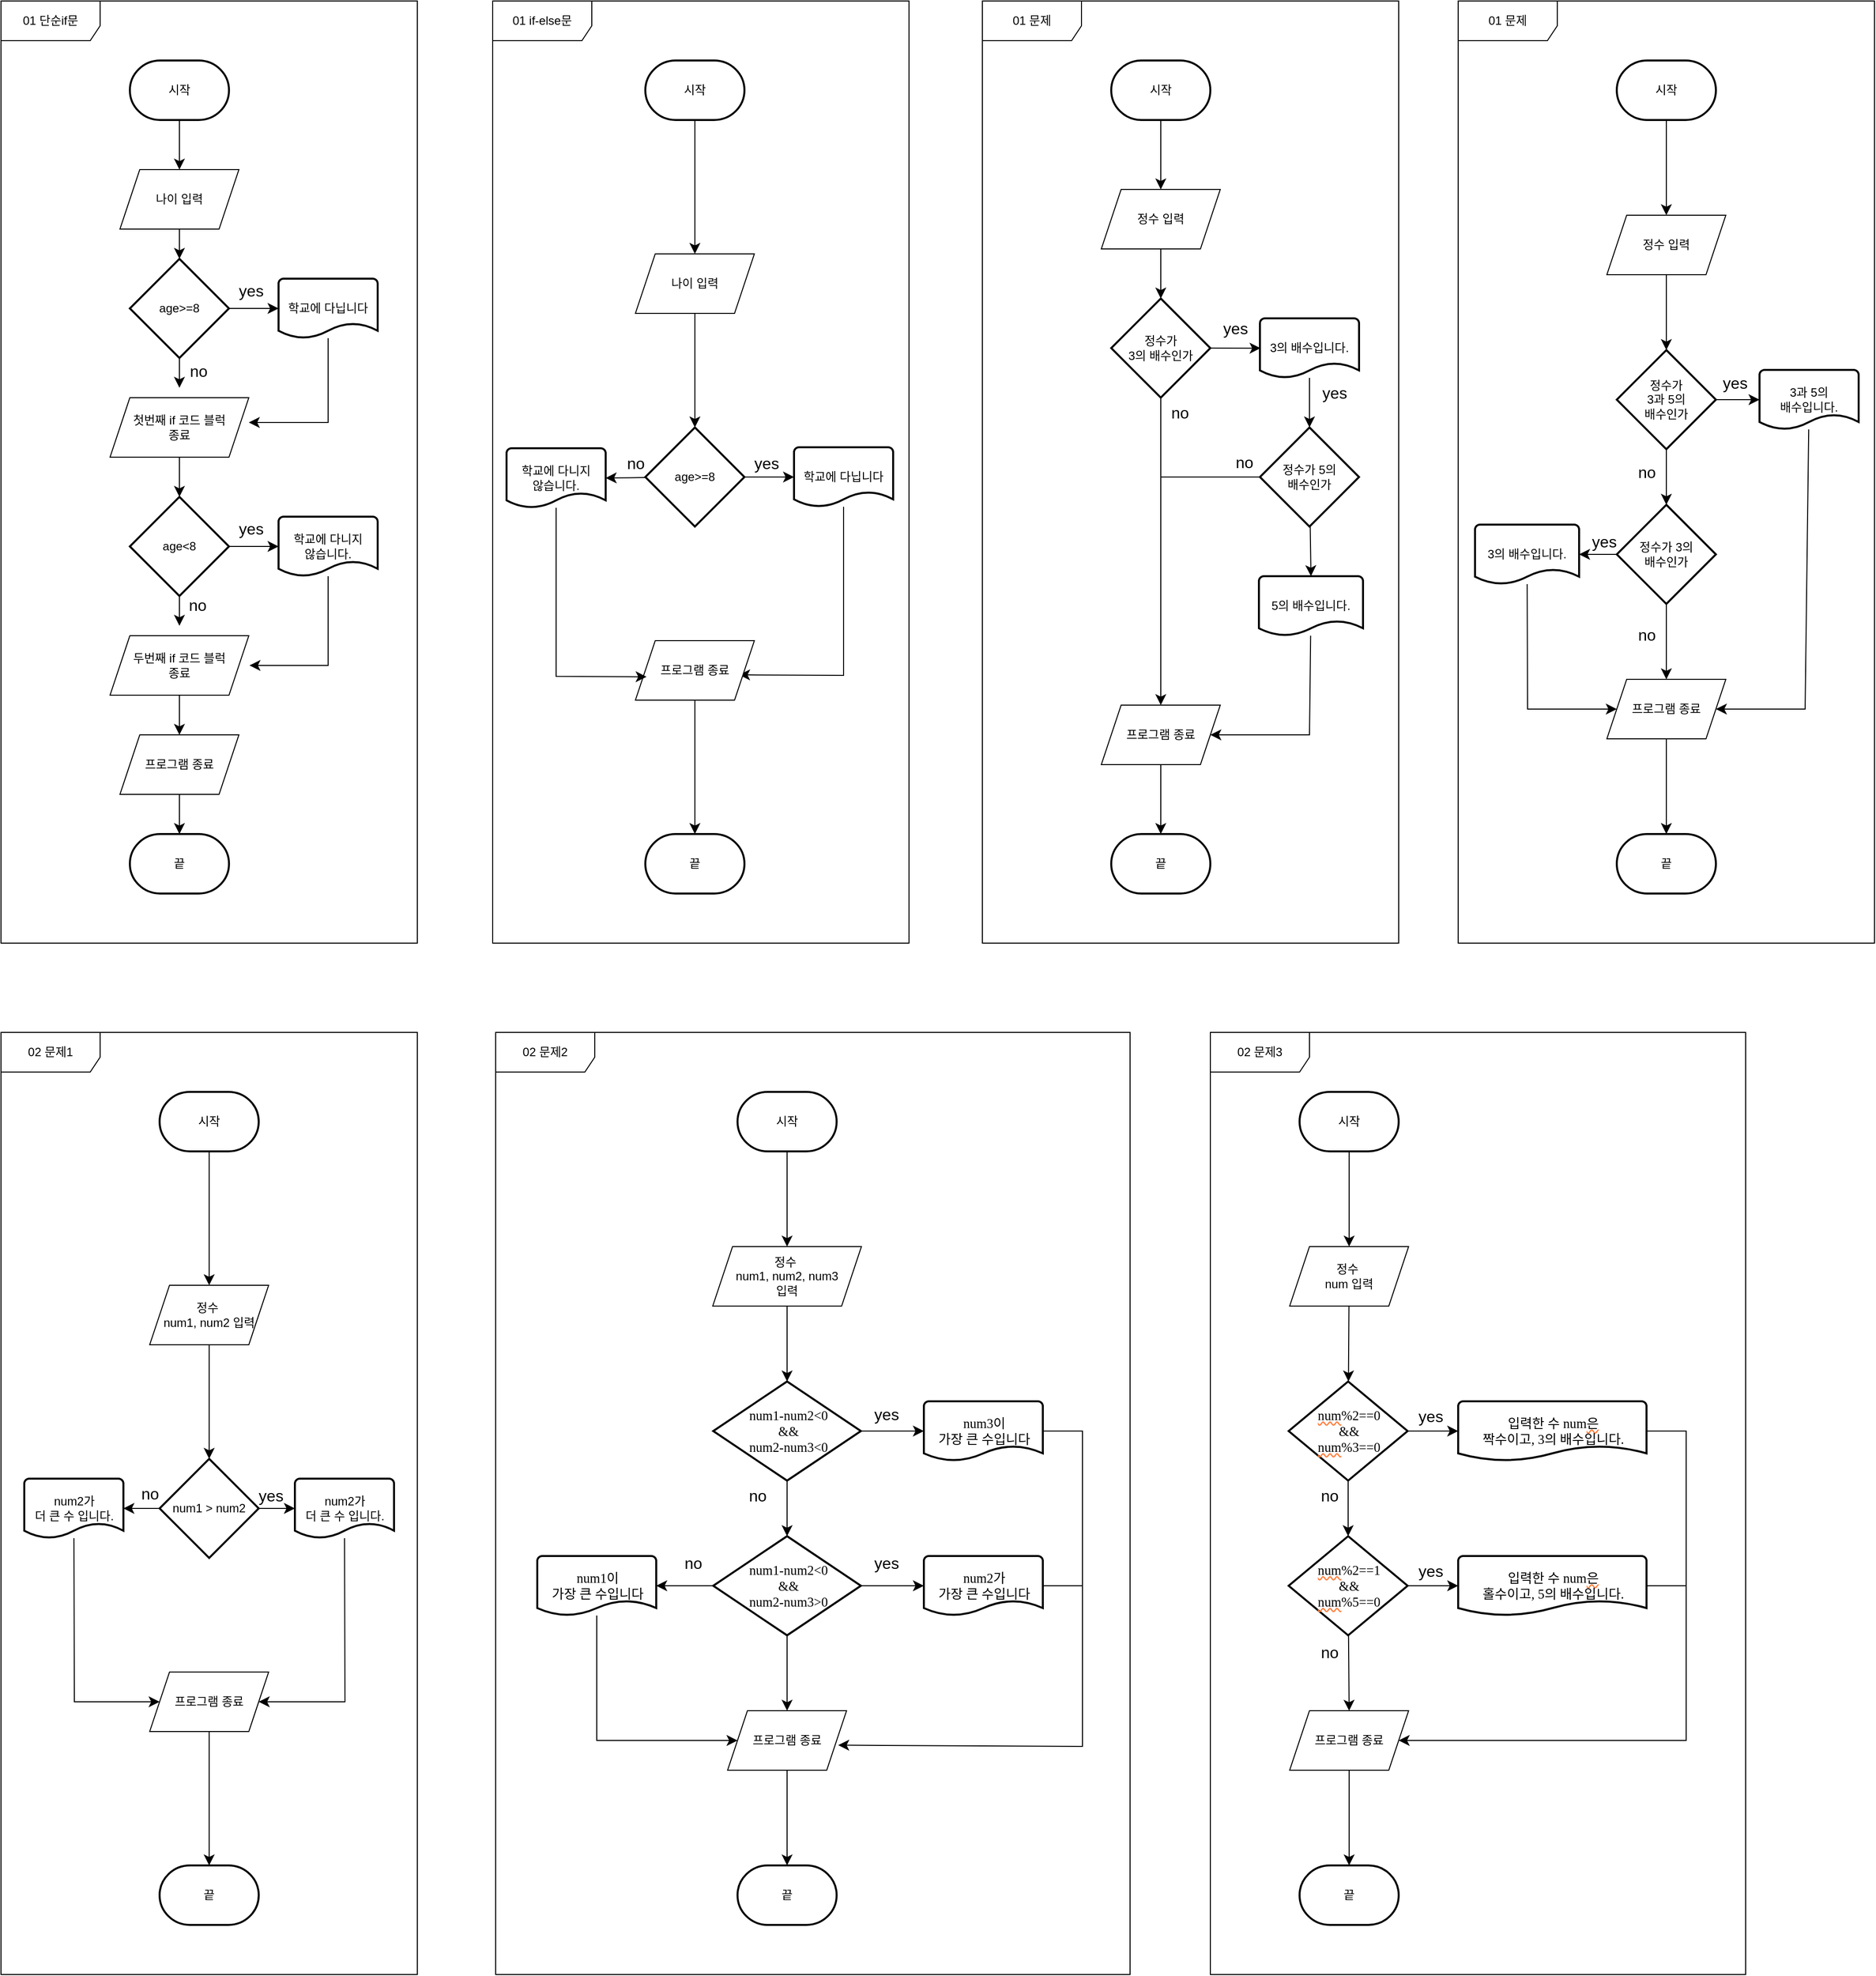 <mxfile version="26.0.16">
  <diagram name="페이지-1" id="0QQuftoLKrZfVguLKou1">
    <mxGraphModel dx="2550" dy="2873" grid="1" gridSize="10" guides="1" tooltips="1" connect="1" arrows="1" fold="1" page="0" pageScale="1" pageWidth="827" pageHeight="1169" math="0" shadow="0">
      <root>
        <mxCell id="0" />
        <mxCell id="1" parent="0" />
        <mxCell id="jg6SUQsdEgEUDbtEuBOz-22" style="edgeStyle=none;curved=1;rounded=0;orthogonalLoop=1;jettySize=auto;html=1;entryX=0.5;entryY=0;entryDx=0;entryDy=0;fontSize=12;startSize=8;endSize=8;" edge="1" parent="1" source="jg6SUQsdEgEUDbtEuBOz-5" target="jg6SUQsdEgEUDbtEuBOz-15">
          <mxGeometry relative="1" as="geometry" />
        </mxCell>
        <mxCell id="jg6SUQsdEgEUDbtEuBOz-16" style="edgeStyle=none;curved=1;rounded=0;orthogonalLoop=1;jettySize=auto;html=1;exitX=1;exitY=0.5;exitDx=0;exitDy=0;exitPerimeter=0;fontSize=12;startSize=8;endSize=8;" edge="1" parent="1" source="jg6SUQsdEgEUDbtEuBOz-7">
          <mxGeometry relative="1" as="geometry">
            <mxPoint x="-320.0" y="-210" as="targetPoint" />
          </mxGeometry>
        </mxCell>
        <mxCell id="jg6SUQsdEgEUDbtEuBOz-17" style="edgeStyle=none;curved=1;rounded=0;orthogonalLoop=1;jettySize=auto;html=1;entryX=0.5;entryY=0;entryDx=0;entryDy=0;fontSize=12;startSize=8;endSize=8;" edge="1" parent="1" source="jg6SUQsdEgEUDbtEuBOz-7">
          <mxGeometry relative="1" as="geometry">
            <mxPoint x="-420" y="-130" as="targetPoint" />
          </mxGeometry>
        </mxCell>
        <mxCell id="jg6SUQsdEgEUDbtEuBOz-21" style="edgeStyle=none;curved=1;rounded=0;orthogonalLoop=1;jettySize=auto;html=1;entryX=0.5;entryY=0;entryDx=0;entryDy=0;entryPerimeter=0;fontSize=12;startSize=8;endSize=8;" edge="1" parent="1" source="jg6SUQsdEgEUDbtEuBOz-15" target="jg6SUQsdEgEUDbtEuBOz-7">
          <mxGeometry relative="1" as="geometry" />
        </mxCell>
        <mxCell id="jg6SUQsdEgEUDbtEuBOz-24" style="edgeStyle=none;curved=0;rounded=0;orthogonalLoop=1;jettySize=auto;html=1;fontSize=12;startSize=8;endSize=8;" edge="1" parent="1" source="jg6SUQsdEgEUDbtEuBOz-23">
          <mxGeometry relative="1" as="geometry">
            <mxPoint x="-350" y="-95" as="targetPoint" />
            <Array as="points">
              <mxPoint x="-270" y="-95" />
            </Array>
          </mxGeometry>
        </mxCell>
        <mxCell id="jg6SUQsdEgEUDbtEuBOz-5" value="시작" style="strokeWidth=2;html=1;shape=mxgraph.flowchart.terminator;whiteSpace=wrap;" vertex="1" parent="1">
          <mxGeometry x="-470" y="-460" width="100" height="60" as="geometry" />
        </mxCell>
        <mxCell id="jg6SUQsdEgEUDbtEuBOz-6" value="끝" style="strokeWidth=2;html=1;shape=mxgraph.flowchart.terminator;whiteSpace=wrap;" vertex="1" parent="1">
          <mxGeometry x="-470" y="320" width="100" height="60" as="geometry" />
        </mxCell>
        <mxCell id="jg6SUQsdEgEUDbtEuBOz-7" value="age&amp;gt;=8" style="strokeWidth=2;html=1;shape=mxgraph.flowchart.decision;whiteSpace=wrap;" vertex="1" parent="1">
          <mxGeometry x="-470" y="-260" width="100" height="100" as="geometry" />
        </mxCell>
        <mxCell id="jg6SUQsdEgEUDbtEuBOz-23" value="&lt;div&gt;&lt;span style=&quot;background-color: transparent; color: light-dark(rgb(0, 0, 0), rgb(255, 255, 255));&quot;&gt;학교에 다닙니다&lt;/span&gt;&lt;/div&gt;" style="strokeWidth=2;html=1;shape=mxgraph.flowchart.document2;whiteSpace=wrap;size=0.25;" vertex="1" parent="1">
          <mxGeometry x="-320" y="-240" width="100" height="60" as="geometry" />
        </mxCell>
        <mxCell id="jg6SUQsdEgEUDbtEuBOz-25" value="yes" style="text;html=1;align=center;verticalAlign=middle;resizable=0;points=[];autosize=1;strokeColor=none;fillColor=none;fontSize=16;" vertex="1" parent="1">
          <mxGeometry x="-373" y="-243" width="50" height="30" as="geometry" />
        </mxCell>
        <mxCell id="jg6SUQsdEgEUDbtEuBOz-26" value="no" style="text;html=1;align=center;verticalAlign=middle;resizable=0;points=[];autosize=1;strokeColor=none;fillColor=none;fontSize=16;" vertex="1" parent="1">
          <mxGeometry x="-421" y="-162" width="40" height="30" as="geometry" />
        </mxCell>
        <mxCell id="jg6SUQsdEgEUDbtEuBOz-15" value="나이 입력" style="shape=parallelogram;perimeter=parallelogramPerimeter;whiteSpace=wrap;html=1;fixedSize=1;" vertex="1" parent="1">
          <mxGeometry x="-480" y="-350" width="120" height="60" as="geometry" />
        </mxCell>
        <mxCell id="jg6SUQsdEgEUDbtEuBOz-29" style="edgeStyle=none;curved=1;rounded=0;orthogonalLoop=1;jettySize=auto;html=1;exitX=1;exitY=0.5;exitDx=0;exitDy=0;exitPerimeter=0;fontSize=12;startSize=8;endSize=8;" edge="1" source="jg6SUQsdEgEUDbtEuBOz-36" parent="1">
          <mxGeometry relative="1" as="geometry">
            <mxPoint x="-320.0" y="30" as="targetPoint" />
          </mxGeometry>
        </mxCell>
        <mxCell id="jg6SUQsdEgEUDbtEuBOz-30" style="edgeStyle=none;curved=1;rounded=0;orthogonalLoop=1;jettySize=auto;html=1;entryX=0.5;entryY=0;entryDx=0;entryDy=0;fontSize=12;startSize=8;endSize=8;" edge="1" source="jg6SUQsdEgEUDbtEuBOz-36" parent="1">
          <mxGeometry relative="1" as="geometry">
            <mxPoint x="-420" y="110" as="targetPoint" />
          </mxGeometry>
        </mxCell>
        <mxCell id="jg6SUQsdEgEUDbtEuBOz-31" style="edgeStyle=none;curved=0;rounded=0;orthogonalLoop=1;jettySize=auto;html=1;fontSize=12;startSize=8;endSize=8;entryX=1.005;entryY=0.571;entryDx=0;entryDy=0;entryPerimeter=0;" edge="1" source="jg6SUQsdEgEUDbtEuBOz-32" parent="1">
          <mxGeometry relative="1" as="geometry">
            <mxPoint x="-349.3" y="149.97" as="targetPoint" />
            <Array as="points">
              <mxPoint x="-270" y="150" />
            </Array>
          </mxGeometry>
        </mxCell>
        <mxCell id="jg6SUQsdEgEUDbtEuBOz-32" value="학교에 다니지&lt;div&gt;않습니다.&lt;/div&gt;" style="strokeWidth=2;html=1;shape=mxgraph.flowchart.document2;whiteSpace=wrap;size=0.25;" vertex="1" parent="1">
          <mxGeometry x="-320" width="100" height="60" as="geometry" />
        </mxCell>
        <mxCell id="jg6SUQsdEgEUDbtEuBOz-33" value="yes" style="text;html=1;align=center;verticalAlign=middle;resizable=0;points=[];autosize=1;strokeColor=none;fillColor=none;fontSize=16;" vertex="1" parent="1">
          <mxGeometry x="-373" y="-3" width="50" height="30" as="geometry" />
        </mxCell>
        <mxCell id="jg6SUQsdEgEUDbtEuBOz-34" value="no" style="text;html=1;align=center;verticalAlign=middle;resizable=0;points=[];autosize=1;strokeColor=none;fillColor=none;fontSize=16;" vertex="1" parent="1">
          <mxGeometry x="-422" y="74" width="40" height="30" as="geometry" />
        </mxCell>
        <mxCell id="jg6SUQsdEgEUDbtEuBOz-36" value="age&amp;lt;8" style="strokeWidth=2;html=1;shape=mxgraph.flowchart.decision;whiteSpace=wrap;" vertex="1" parent="1">
          <mxGeometry x="-470" y="-20" width="100" height="100" as="geometry" />
        </mxCell>
        <mxCell id="jg6SUQsdEgEUDbtEuBOz-37" style="edgeStyle=none;curved=1;rounded=0;orthogonalLoop=1;jettySize=auto;html=1;entryX=0.5;entryY=0;entryDx=0;entryDy=0;entryPerimeter=0;fontSize=12;startSize=8;endSize=8;" edge="1" parent="1" target="jg6SUQsdEgEUDbtEuBOz-36">
          <mxGeometry relative="1" as="geometry">
            <mxPoint x="-420" y="-60" as="sourcePoint" />
          </mxGeometry>
        </mxCell>
        <mxCell id="jg6SUQsdEgEUDbtEuBOz-39" value="프로그램 종료" style="shape=parallelogram;perimeter=parallelogramPerimeter;whiteSpace=wrap;html=1;fixedSize=1;" vertex="1" parent="1">
          <mxGeometry x="-480" y="220" width="120" height="60" as="geometry" />
        </mxCell>
        <mxCell id="jg6SUQsdEgEUDbtEuBOz-42" style="edgeStyle=none;curved=1;rounded=0;orthogonalLoop=1;jettySize=auto;html=1;entryX=0.5;entryY=0;entryDx=0;entryDy=0;fontSize=12;startSize=8;endSize=8;" edge="1" parent="1" source="jg6SUQsdEgEUDbtEuBOz-40" target="jg6SUQsdEgEUDbtEuBOz-39">
          <mxGeometry relative="1" as="geometry" />
        </mxCell>
        <mxCell id="jg6SUQsdEgEUDbtEuBOz-40" value="&lt;span style=&quot;color: light-dark(rgb(0, 0, 0), rgb(255, 255, 255)); background-color: transparent;&quot;&gt;두번째 if 코드&amp;nbsp;&lt;/span&gt;&lt;span style=&quot;color: light-dark(rgb(0, 0, 0), rgb(255, 255, 255)); background-color: transparent;&quot;&gt;블럭&lt;/span&gt;&lt;div&gt;&lt;span style=&quot;color: light-dark(rgb(0, 0, 0), rgb(255, 255, 255)); background-color: transparent;&quot;&gt;종료&lt;/span&gt;&lt;/div&gt;" style="shape=parallelogram;perimeter=parallelogramPerimeter;whiteSpace=wrap;html=1;fixedSize=1;" vertex="1" parent="1">
          <mxGeometry x="-490" y="120" width="140" height="60" as="geometry" />
        </mxCell>
        <mxCell id="jg6SUQsdEgEUDbtEuBOz-41" value="&lt;span style=&quot;color: light-dark(rgb(0, 0, 0), rgb(255, 255, 255)); background-color: transparent;&quot;&gt;첫번째 if 코드&amp;nbsp;&lt;/span&gt;&lt;span style=&quot;color: light-dark(rgb(0, 0, 0), rgb(255, 255, 255)); background-color: transparent;&quot;&gt;블럭&lt;/span&gt;&lt;div&gt;&lt;span style=&quot;color: light-dark(rgb(0, 0, 0), rgb(255, 255, 255)); background-color: transparent;&quot;&gt;종료&lt;/span&gt;&lt;/div&gt;" style="shape=parallelogram;perimeter=parallelogramPerimeter;whiteSpace=wrap;html=1;fixedSize=1;" vertex="1" parent="1">
          <mxGeometry x="-490" y="-120" width="140" height="60" as="geometry" />
        </mxCell>
        <mxCell id="jg6SUQsdEgEUDbtEuBOz-43" style="edgeStyle=none;curved=1;rounded=0;orthogonalLoop=1;jettySize=auto;html=1;entryX=0.5;entryY=0;entryDx=0;entryDy=0;entryPerimeter=0;fontSize=12;startSize=8;endSize=8;" edge="1" parent="1" source="jg6SUQsdEgEUDbtEuBOz-39" target="jg6SUQsdEgEUDbtEuBOz-6">
          <mxGeometry relative="1" as="geometry" />
        </mxCell>
        <mxCell id="jg6SUQsdEgEUDbtEuBOz-44" value="01 단순if문" style="shape=umlFrame;whiteSpace=wrap;html=1;pointerEvents=0;width=100;height=40;" vertex="1" parent="1">
          <mxGeometry x="-600" y="-520" width="420" height="950" as="geometry" />
        </mxCell>
        <mxCell id="jg6SUQsdEgEUDbtEuBOz-45" style="edgeStyle=none;curved=1;rounded=0;orthogonalLoop=1;jettySize=auto;html=1;entryX=0.5;entryY=0;entryDx=0;entryDy=0;fontSize=12;startSize=8;endSize=8;" edge="1" source="jg6SUQsdEgEUDbtEuBOz-50" target="jg6SUQsdEgEUDbtEuBOz-56" parent="1">
          <mxGeometry relative="1" as="geometry" />
        </mxCell>
        <mxCell id="jg6SUQsdEgEUDbtEuBOz-46" style="edgeStyle=none;curved=1;rounded=0;orthogonalLoop=1;jettySize=auto;html=1;exitX=1;exitY=0.5;exitDx=0;exitDy=0;exitPerimeter=0;fontSize=12;startSize=8;endSize=8;entryX=0;entryY=0.5;entryDx=0;entryDy=0;entryPerimeter=0;" edge="1" source="jg6SUQsdEgEUDbtEuBOz-52" parent="1" target="jg6SUQsdEgEUDbtEuBOz-53">
          <mxGeometry relative="1" as="geometry">
            <mxPoint x="200.0" y="-210" as="targetPoint" />
          </mxGeometry>
        </mxCell>
        <mxCell id="jg6SUQsdEgEUDbtEuBOz-50" value="시작" style="strokeWidth=2;html=1;shape=mxgraph.flowchart.terminator;whiteSpace=wrap;" vertex="1" parent="1">
          <mxGeometry x="50" y="-460" width="100" height="60" as="geometry" />
        </mxCell>
        <mxCell id="jg6SUQsdEgEUDbtEuBOz-51" value="끝" style="strokeWidth=2;html=1;shape=mxgraph.flowchart.terminator;whiteSpace=wrap;" vertex="1" parent="1">
          <mxGeometry x="50" y="320" width="100" height="60" as="geometry" />
        </mxCell>
        <mxCell id="jg6SUQsdEgEUDbtEuBOz-52" value="age&amp;gt;=8" style="strokeWidth=2;html=1;shape=mxgraph.flowchart.decision;whiteSpace=wrap;" vertex="1" parent="1">
          <mxGeometry x="50" y="-90" width="100" height="100" as="geometry" />
        </mxCell>
        <mxCell id="jg6SUQsdEgEUDbtEuBOz-73" style="edgeStyle=none;curved=0;rounded=0;orthogonalLoop=1;jettySize=auto;html=1;fontSize=12;startSize=8;endSize=8;entryX=0.872;entryY=0.575;entryDx=0;entryDy=0;entryPerimeter=0;" edge="1" parent="1" source="jg6SUQsdEgEUDbtEuBOz-53" target="jg6SUQsdEgEUDbtEuBOz-65">
          <mxGeometry relative="1" as="geometry">
            <mxPoint x="150" y="200" as="targetPoint" />
            <Array as="points">
              <mxPoint x="250" y="160" />
            </Array>
          </mxGeometry>
        </mxCell>
        <mxCell id="jg6SUQsdEgEUDbtEuBOz-53" value="&lt;div&gt;&lt;span style=&quot;background-color: transparent; color: light-dark(rgb(0, 0, 0), rgb(255, 255, 255));&quot;&gt;학교에 다닙니다&lt;/span&gt;&lt;/div&gt;" style="strokeWidth=2;html=1;shape=mxgraph.flowchart.document2;whiteSpace=wrap;size=0.25;" vertex="1" parent="1">
          <mxGeometry x="200" y="-70" width="100" height="60" as="geometry" />
        </mxCell>
        <mxCell id="jg6SUQsdEgEUDbtEuBOz-54" value="yes" style="text;html=1;align=center;verticalAlign=middle;resizable=0;points=[];autosize=1;strokeColor=none;fillColor=none;fontSize=16;" vertex="1" parent="1">
          <mxGeometry x="147" y="-69" width="50" height="30" as="geometry" />
        </mxCell>
        <mxCell id="jg6SUQsdEgEUDbtEuBOz-55" value="no" style="text;html=1;align=center;verticalAlign=middle;resizable=0;points=[];autosize=1;strokeColor=none;fillColor=none;fontSize=16;" vertex="1" parent="1">
          <mxGeometry x="20" y="-69" width="40" height="30" as="geometry" />
        </mxCell>
        <mxCell id="jg6SUQsdEgEUDbtEuBOz-80" style="edgeStyle=none;curved=1;rounded=0;orthogonalLoop=1;jettySize=auto;html=1;fontSize=12;startSize=8;endSize=8;" edge="1" parent="1" source="jg6SUQsdEgEUDbtEuBOz-56" target="jg6SUQsdEgEUDbtEuBOz-52">
          <mxGeometry relative="1" as="geometry" />
        </mxCell>
        <mxCell id="jg6SUQsdEgEUDbtEuBOz-56" value="나이 입력" style="shape=parallelogram;perimeter=parallelogramPerimeter;whiteSpace=wrap;html=1;fixedSize=1;" vertex="1" parent="1">
          <mxGeometry x="40" y="-265" width="120" height="60" as="geometry" />
        </mxCell>
        <mxCell id="jg6SUQsdEgEUDbtEuBOz-65" value="프로그램 종료" style="shape=parallelogram;perimeter=parallelogramPerimeter;whiteSpace=wrap;html=1;fixedSize=1;" vertex="1" parent="1">
          <mxGeometry x="40" y="125" width="120" height="60" as="geometry" />
        </mxCell>
        <mxCell id="jg6SUQsdEgEUDbtEuBOz-69" style="edgeStyle=none;curved=1;rounded=0;orthogonalLoop=1;jettySize=auto;html=1;entryX=0.5;entryY=0;entryDx=0;entryDy=0;entryPerimeter=0;fontSize=12;startSize=8;endSize=8;" edge="1" source="jg6SUQsdEgEUDbtEuBOz-65" target="jg6SUQsdEgEUDbtEuBOz-51" parent="1">
          <mxGeometry relative="1" as="geometry" />
        </mxCell>
        <mxCell id="jg6SUQsdEgEUDbtEuBOz-70" value="01 if-else문" style="shape=umlFrame;whiteSpace=wrap;html=1;pointerEvents=0;width=100;height=40;" vertex="1" parent="1">
          <mxGeometry x="-104" y="-520" width="420" height="950" as="geometry" />
        </mxCell>
        <mxCell id="jg6SUQsdEgEUDbtEuBOz-71" value="&lt;div&gt;&lt;span style=&quot;background-color: transparent; color: light-dark(rgb(0, 0, 0), rgb(255, 255, 255));&quot;&gt;학교에 다니지&lt;/span&gt;&lt;/div&gt;&lt;div&gt;&lt;span style=&quot;background-color: transparent; color: light-dark(rgb(0, 0, 0), rgb(255, 255, 255));&quot;&gt;않습니다.&lt;/span&gt;&lt;/div&gt;" style="strokeWidth=2;html=1;shape=mxgraph.flowchart.document2;whiteSpace=wrap;size=0.25;" vertex="1" parent="1">
          <mxGeometry x="-90" y="-69" width="100" height="60" as="geometry" />
        </mxCell>
        <mxCell id="jg6SUQsdEgEUDbtEuBOz-74" style="edgeStyle=none;curved=1;rounded=0;orthogonalLoop=1;jettySize=auto;html=1;entryX=1;entryY=0.5;entryDx=0;entryDy=0;entryPerimeter=0;fontSize=12;startSize=8;endSize=8;" edge="1" parent="1" source="jg6SUQsdEgEUDbtEuBOz-52" target="jg6SUQsdEgEUDbtEuBOz-71">
          <mxGeometry relative="1" as="geometry">
            <mxPoint x="-20" y="-148.0" as="targetPoint" />
          </mxGeometry>
        </mxCell>
        <mxCell id="jg6SUQsdEgEUDbtEuBOz-75" style="edgeStyle=none;curved=0;rounded=0;orthogonalLoop=1;jettySize=auto;html=1;entryX=0.094;entryY=0.608;entryDx=0;entryDy=0;entryPerimeter=0;fontSize=12;startSize=8;endSize=8;" edge="1" parent="1" source="jg6SUQsdEgEUDbtEuBOz-71" target="jg6SUQsdEgEUDbtEuBOz-65">
          <mxGeometry relative="1" as="geometry">
            <Array as="points">
              <mxPoint x="-40" y="161" />
            </Array>
          </mxGeometry>
        </mxCell>
        <mxCell id="jg6SUQsdEgEUDbtEuBOz-81" style="edgeStyle=none;curved=1;rounded=0;orthogonalLoop=1;jettySize=auto;html=1;entryX=0.5;entryY=0;entryDx=0;entryDy=0;fontSize=12;startSize=8;endSize=8;" edge="1" source="jg6SUQsdEgEUDbtEuBOz-86" target="jg6SUQsdEgEUDbtEuBOz-92" parent="1">
          <mxGeometry relative="1" as="geometry" />
        </mxCell>
        <mxCell id="jg6SUQsdEgEUDbtEuBOz-84" style="edgeStyle=none;curved=1;rounded=0;orthogonalLoop=1;jettySize=auto;html=1;entryX=0.5;entryY=0;entryDx=0;entryDy=0;entryPerimeter=0;fontSize=12;startSize=8;endSize=8;" edge="1" source="jg6SUQsdEgEUDbtEuBOz-92" target="jg6SUQsdEgEUDbtEuBOz-88" parent="1">
          <mxGeometry relative="1" as="geometry" />
        </mxCell>
        <mxCell id="jg6SUQsdEgEUDbtEuBOz-86" value="시작" style="strokeWidth=2;html=1;shape=mxgraph.flowchart.terminator;whiteSpace=wrap;" vertex="1" parent="1">
          <mxGeometry x="520" y="-460" width="100" height="60" as="geometry" />
        </mxCell>
        <mxCell id="jg6SUQsdEgEUDbtEuBOz-87" value="끝" style="strokeWidth=2;html=1;shape=mxgraph.flowchart.terminator;whiteSpace=wrap;" vertex="1" parent="1">
          <mxGeometry x="520" y="320" width="100" height="60" as="geometry" />
        </mxCell>
        <mxCell id="jg6SUQsdEgEUDbtEuBOz-109" style="edgeStyle=none;curved=1;rounded=0;orthogonalLoop=1;jettySize=auto;html=1;fontSize=12;startSize=8;endSize=8;" edge="1" parent="1" source="jg6SUQsdEgEUDbtEuBOz-88" target="jg6SUQsdEgEUDbtEuBOz-101">
          <mxGeometry relative="1" as="geometry" />
        </mxCell>
        <mxCell id="jg6SUQsdEgEUDbtEuBOz-88" value="정수가&lt;div&gt;3의 배수인가&lt;/div&gt;" style="strokeWidth=2;html=1;shape=mxgraph.flowchart.decision;whiteSpace=wrap;" vertex="1" parent="1">
          <mxGeometry x="520" y="-220" width="100" height="100" as="geometry" />
        </mxCell>
        <mxCell id="jg6SUQsdEgEUDbtEuBOz-89" value="&lt;div&gt;&lt;span style=&quot;background-color: transparent; color: light-dark(rgb(0, 0, 0), rgb(255, 255, 255));&quot;&gt;3의 배수입니다.&lt;/span&gt;&lt;/div&gt;" style="strokeWidth=2;html=1;shape=mxgraph.flowchart.document2;whiteSpace=wrap;size=0.25;" vertex="1" parent="1">
          <mxGeometry x="670" y="-200" width="100" height="60" as="geometry" />
        </mxCell>
        <mxCell id="jg6SUQsdEgEUDbtEuBOz-90" value="yes" style="text;html=1;align=center;verticalAlign=middle;resizable=0;points=[];autosize=1;strokeColor=none;fillColor=none;fontSize=16;" vertex="1" parent="1">
          <mxGeometry x="620" y="-205" width="50" height="30" as="geometry" />
        </mxCell>
        <mxCell id="jg6SUQsdEgEUDbtEuBOz-91" value="no" style="text;html=1;align=center;verticalAlign=middle;resizable=0;points=[];autosize=1;strokeColor=none;fillColor=none;fontSize=16;" vertex="1" parent="1">
          <mxGeometry x="569" y="-120" width="40" height="30" as="geometry" />
        </mxCell>
        <mxCell id="jg6SUQsdEgEUDbtEuBOz-92" value="정수 입력" style="shape=parallelogram;perimeter=parallelogramPerimeter;whiteSpace=wrap;html=1;fixedSize=1;" vertex="1" parent="1">
          <mxGeometry x="510" y="-330" width="120" height="60" as="geometry" />
        </mxCell>
        <mxCell id="jg6SUQsdEgEUDbtEuBOz-115" style="edgeStyle=none;curved=1;rounded=0;orthogonalLoop=1;jettySize=auto;html=1;fontSize=12;startSize=8;endSize=8;endArrow=none;startFill=0;" edge="1" parent="1" source="jg6SUQsdEgEUDbtEuBOz-99">
          <mxGeometry relative="1" as="geometry">
            <mxPoint x="570" y="-40" as="targetPoint" />
          </mxGeometry>
        </mxCell>
        <mxCell id="jg6SUQsdEgEUDbtEuBOz-99" value="정수가 5의&lt;div&gt;배수인가&lt;/div&gt;" style="strokeWidth=2;html=1;shape=mxgraph.flowchart.decision;whiteSpace=wrap;" vertex="1" parent="1">
          <mxGeometry x="670" y="-90" width="100" height="100" as="geometry" />
        </mxCell>
        <mxCell id="jg6SUQsdEgEUDbtEuBOz-101" value="프로그램 종료" style="shape=parallelogram;perimeter=parallelogramPerimeter;whiteSpace=wrap;html=1;fixedSize=1;" vertex="1" parent="1">
          <mxGeometry x="510" y="190" width="120" height="60" as="geometry" />
        </mxCell>
        <mxCell id="jg6SUQsdEgEUDbtEuBOz-105" style="edgeStyle=none;curved=1;rounded=0;orthogonalLoop=1;jettySize=auto;html=1;entryX=0.5;entryY=0;entryDx=0;entryDy=0;entryPerimeter=0;fontSize=12;startSize=8;endSize=8;" edge="1" source="jg6SUQsdEgEUDbtEuBOz-101" target="jg6SUQsdEgEUDbtEuBOz-87" parent="1">
          <mxGeometry relative="1" as="geometry" />
        </mxCell>
        <mxCell id="jg6SUQsdEgEUDbtEuBOz-106" value="01 문제" style="shape=umlFrame;whiteSpace=wrap;html=1;pointerEvents=0;width=100;height=40;" vertex="1" parent="1">
          <mxGeometry x="390" y="-520" width="420" height="950" as="geometry" />
        </mxCell>
        <mxCell id="jg6SUQsdEgEUDbtEuBOz-114" style="edgeStyle=none;curved=0;rounded=0;orthogonalLoop=1;jettySize=auto;html=1;entryX=1;entryY=0.5;entryDx=0;entryDy=0;fontSize=12;startSize=8;endSize=8;" edge="1" parent="1" source="jg6SUQsdEgEUDbtEuBOz-107" target="jg6SUQsdEgEUDbtEuBOz-101">
          <mxGeometry relative="1" as="geometry">
            <Array as="points">
              <mxPoint x="720" y="220" />
            </Array>
          </mxGeometry>
        </mxCell>
        <mxCell id="jg6SUQsdEgEUDbtEuBOz-107" value="&lt;div&gt;&lt;span style=&quot;background-color: transparent; color: light-dark(rgb(0, 0, 0), rgb(255, 255, 255));&quot;&gt;5의 배수입니다.&lt;/span&gt;&lt;/div&gt;" style="strokeWidth=2;html=1;shape=mxgraph.flowchart.document2;whiteSpace=wrap;size=0.25;" vertex="1" parent="1">
          <mxGeometry x="669" y="60" width="105" height="60" as="geometry" />
        </mxCell>
        <mxCell id="jg6SUQsdEgEUDbtEuBOz-110" style="edgeStyle=none;curved=1;rounded=0;orthogonalLoop=1;jettySize=auto;html=1;entryX=1.013;entryY=1.17;entryDx=0;entryDy=0;entryPerimeter=0;fontSize=12;startSize=8;endSize=8;" edge="1" parent="1" source="jg6SUQsdEgEUDbtEuBOz-88" target="jg6SUQsdEgEUDbtEuBOz-90">
          <mxGeometry relative="1" as="geometry" />
        </mxCell>
        <mxCell id="jg6SUQsdEgEUDbtEuBOz-111" style="edgeStyle=none;curved=1;rounded=0;orthogonalLoop=1;jettySize=auto;html=1;entryX=0.5;entryY=0;entryDx=0;entryDy=0;entryPerimeter=0;fontSize=12;startSize=8;endSize=8;" edge="1" parent="1" source="jg6SUQsdEgEUDbtEuBOz-89" target="jg6SUQsdEgEUDbtEuBOz-99">
          <mxGeometry relative="1" as="geometry" />
        </mxCell>
        <mxCell id="jg6SUQsdEgEUDbtEuBOz-113" style="edgeStyle=none;curved=1;rounded=0;orthogonalLoop=1;jettySize=auto;html=1;entryX=0.5;entryY=0;entryDx=0;entryDy=0;entryPerimeter=0;fontSize=12;startSize=8;endSize=8;" edge="1" parent="1" source="jg6SUQsdEgEUDbtEuBOz-99" target="jg6SUQsdEgEUDbtEuBOz-107">
          <mxGeometry relative="1" as="geometry" />
        </mxCell>
        <mxCell id="jg6SUQsdEgEUDbtEuBOz-116" value="no" style="text;html=1;align=center;verticalAlign=middle;resizable=0;points=[];autosize=1;strokeColor=none;fillColor=none;fontSize=16;" vertex="1" parent="1">
          <mxGeometry x="634" y="-70" width="40" height="30" as="geometry" />
        </mxCell>
        <mxCell id="jg6SUQsdEgEUDbtEuBOz-117" value="yes" style="text;html=1;align=center;verticalAlign=middle;resizable=0;points=[];autosize=1;strokeColor=none;fillColor=none;fontSize=16;" vertex="1" parent="1">
          <mxGeometry x="720" y="-140" width="50" height="30" as="geometry" />
        </mxCell>
        <mxCell id="jg6SUQsdEgEUDbtEuBOz-140" style="edgeStyle=none;curved=1;rounded=0;orthogonalLoop=1;jettySize=auto;html=1;entryX=0.5;entryY=0;entryDx=0;entryDy=0;fontSize=12;startSize=8;endSize=8;" edge="1" parent="1" source="jg6SUQsdEgEUDbtEuBOz-120" target="jg6SUQsdEgEUDbtEuBOz-127">
          <mxGeometry relative="1" as="geometry" />
        </mxCell>
        <mxCell id="jg6SUQsdEgEUDbtEuBOz-120" value="시작" style="strokeWidth=2;html=1;shape=mxgraph.flowchart.terminator;whiteSpace=wrap;" vertex="1" parent="1">
          <mxGeometry x="1030" y="-460" width="100" height="60" as="geometry" />
        </mxCell>
        <mxCell id="jg6SUQsdEgEUDbtEuBOz-121" value="끝" style="strokeWidth=2;html=1;shape=mxgraph.flowchart.terminator;whiteSpace=wrap;" vertex="1" parent="1">
          <mxGeometry x="1030" y="320" width="100" height="60" as="geometry" />
        </mxCell>
        <mxCell id="jg6SUQsdEgEUDbtEuBOz-142" style="edgeStyle=none;curved=1;rounded=0;orthogonalLoop=1;jettySize=auto;html=1;fontSize=12;startSize=8;endSize=8;" edge="1" parent="1" source="jg6SUQsdEgEUDbtEuBOz-123" target="jg6SUQsdEgEUDbtEuBOz-129">
          <mxGeometry relative="1" as="geometry" />
        </mxCell>
        <mxCell id="jg6SUQsdEgEUDbtEuBOz-123" value="정수가&lt;div&gt;3과 5의&lt;/div&gt;&lt;div&gt;배수인가&lt;/div&gt;" style="strokeWidth=2;html=1;shape=mxgraph.flowchart.decision;whiteSpace=wrap;" vertex="1" parent="1">
          <mxGeometry x="1030" y="-168" width="100" height="100" as="geometry" />
        </mxCell>
        <mxCell id="jg6SUQsdEgEUDbtEuBOz-149" style="edgeStyle=none;curved=0;rounded=0;orthogonalLoop=1;jettySize=auto;html=1;entryX=1;entryY=0.5;entryDx=0;entryDy=0;fontSize=12;startSize=8;endSize=8;" edge="1" parent="1" source="jg6SUQsdEgEUDbtEuBOz-124" target="jg6SUQsdEgEUDbtEuBOz-130">
          <mxGeometry relative="1" as="geometry">
            <Array as="points">
              <mxPoint x="1220" y="194" />
            </Array>
          </mxGeometry>
        </mxCell>
        <mxCell id="jg6SUQsdEgEUDbtEuBOz-124" value="&lt;div&gt;&lt;span style=&quot;background-color: transparent; color: light-dark(rgb(0, 0, 0), rgb(255, 255, 255));&quot;&gt;3과 5의&lt;/span&gt;&lt;/div&gt;&lt;div&gt;&lt;span style=&quot;background-color: transparent; color: light-dark(rgb(0, 0, 0), rgb(255, 255, 255));&quot;&gt;배수입니다.&lt;/span&gt;&lt;/div&gt;" style="strokeWidth=2;html=1;shape=mxgraph.flowchart.document2;whiteSpace=wrap;size=0.25;" vertex="1" parent="1">
          <mxGeometry x="1174" y="-148" width="100" height="60" as="geometry" />
        </mxCell>
        <mxCell id="jg6SUQsdEgEUDbtEuBOz-125" value="yes" style="text;html=1;align=center;verticalAlign=middle;resizable=0;points=[];autosize=1;strokeColor=none;fillColor=none;fontSize=16;" vertex="1" parent="1">
          <mxGeometry x="1124" y="-150" width="50" height="30" as="geometry" />
        </mxCell>
        <mxCell id="jg6SUQsdEgEUDbtEuBOz-126" value="no" style="text;html=1;align=center;verticalAlign=middle;resizable=0;points=[];autosize=1;strokeColor=none;fillColor=none;fontSize=16;" vertex="1" parent="1">
          <mxGeometry x="1040" y="-60" width="40" height="30" as="geometry" />
        </mxCell>
        <mxCell id="jg6SUQsdEgEUDbtEuBOz-127" value="정수 입력" style="shape=parallelogram;perimeter=parallelogramPerimeter;whiteSpace=wrap;html=1;fixedSize=1;" vertex="1" parent="1">
          <mxGeometry x="1020" y="-304" width="120" height="60" as="geometry" />
        </mxCell>
        <mxCell id="jg6SUQsdEgEUDbtEuBOz-143" style="edgeStyle=none;curved=1;rounded=0;orthogonalLoop=1;jettySize=auto;html=1;entryX=0.5;entryY=0;entryDx=0;entryDy=0;fontSize=12;startSize=8;endSize=8;" edge="1" parent="1" source="jg6SUQsdEgEUDbtEuBOz-129" target="jg6SUQsdEgEUDbtEuBOz-130">
          <mxGeometry relative="1" as="geometry" />
        </mxCell>
        <mxCell id="jg6SUQsdEgEUDbtEuBOz-129" value="정수가 3의&lt;div&gt;배수인가&lt;/div&gt;" style="strokeWidth=2;html=1;shape=mxgraph.flowchart.decision;whiteSpace=wrap;" vertex="1" parent="1">
          <mxGeometry x="1030" y="-12" width="100" height="100" as="geometry" />
        </mxCell>
        <mxCell id="jg6SUQsdEgEUDbtEuBOz-144" style="edgeStyle=none;curved=1;rounded=0;orthogonalLoop=1;jettySize=auto;html=1;fontSize=12;startSize=8;endSize=8;" edge="1" parent="1" source="jg6SUQsdEgEUDbtEuBOz-130" target="jg6SUQsdEgEUDbtEuBOz-121">
          <mxGeometry relative="1" as="geometry" />
        </mxCell>
        <mxCell id="jg6SUQsdEgEUDbtEuBOz-130" value="프로그램 종료" style="shape=parallelogram;perimeter=parallelogramPerimeter;whiteSpace=wrap;html=1;fixedSize=1;" vertex="1" parent="1">
          <mxGeometry x="1020" y="164" width="120" height="60" as="geometry" />
        </mxCell>
        <mxCell id="jg6SUQsdEgEUDbtEuBOz-132" value="01 문제" style="shape=umlFrame;whiteSpace=wrap;html=1;pointerEvents=0;width=100;height=40;" vertex="1" parent="1">
          <mxGeometry x="870" y="-520" width="420" height="950" as="geometry" />
        </mxCell>
        <mxCell id="jg6SUQsdEgEUDbtEuBOz-148" style="edgeStyle=none;curved=0;rounded=0;orthogonalLoop=1;jettySize=auto;html=1;entryX=0;entryY=0.5;entryDx=0;entryDy=0;fontSize=12;startSize=8;endSize=8;" edge="1" parent="1" source="jg6SUQsdEgEUDbtEuBOz-134" target="jg6SUQsdEgEUDbtEuBOz-130">
          <mxGeometry relative="1" as="geometry">
            <Array as="points">
              <mxPoint x="940" y="194" />
            </Array>
          </mxGeometry>
        </mxCell>
        <mxCell id="jg6SUQsdEgEUDbtEuBOz-134" value="&lt;div&gt;&lt;span style=&quot;background-color: transparent; color: light-dark(rgb(0, 0, 0), rgb(255, 255, 255));&quot;&gt;3의 배수입니다.&lt;/span&gt;&lt;/div&gt;" style="strokeWidth=2;html=1;shape=mxgraph.flowchart.document2;whiteSpace=wrap;size=0.25;" vertex="1" parent="1">
          <mxGeometry x="887" y="8" width="105" height="60" as="geometry" />
        </mxCell>
        <mxCell id="jg6SUQsdEgEUDbtEuBOz-138" value="no" style="text;html=1;align=center;verticalAlign=middle;resizable=0;points=[];autosize=1;strokeColor=none;fillColor=none;fontSize=16;" vertex="1" parent="1">
          <mxGeometry x="1040" y="104" width="40" height="30" as="geometry" />
        </mxCell>
        <mxCell id="jg6SUQsdEgEUDbtEuBOz-139" value="yes" style="text;html=1;align=center;verticalAlign=middle;resizable=0;points=[];autosize=1;strokeColor=none;fillColor=none;fontSize=16;" vertex="1" parent="1">
          <mxGeometry x="992" y="10" width="50" height="30" as="geometry" />
        </mxCell>
        <mxCell id="jg6SUQsdEgEUDbtEuBOz-141" style="edgeStyle=none;curved=1;rounded=0;orthogonalLoop=1;jettySize=auto;html=1;entryX=0.5;entryY=0;entryDx=0;entryDy=0;entryPerimeter=0;fontSize=12;startSize=8;endSize=8;" edge="1" parent="1" source="jg6SUQsdEgEUDbtEuBOz-127" target="jg6SUQsdEgEUDbtEuBOz-123">
          <mxGeometry relative="1" as="geometry" />
        </mxCell>
        <mxCell id="jg6SUQsdEgEUDbtEuBOz-146" style="edgeStyle=none;curved=1;rounded=0;orthogonalLoop=1;jettySize=auto;html=1;entryX=0;entryY=0.5;entryDx=0;entryDy=0;entryPerimeter=0;fontSize=12;startSize=8;endSize=8;" edge="1" parent="1" source="jg6SUQsdEgEUDbtEuBOz-123" target="jg6SUQsdEgEUDbtEuBOz-124">
          <mxGeometry relative="1" as="geometry" />
        </mxCell>
        <mxCell id="jg6SUQsdEgEUDbtEuBOz-147" style="edgeStyle=none;curved=1;rounded=0;orthogonalLoop=1;jettySize=auto;html=1;entryX=1;entryY=0.5;entryDx=0;entryDy=0;entryPerimeter=0;fontSize=12;startSize=8;endSize=8;" edge="1" parent="1" source="jg6SUQsdEgEUDbtEuBOz-129" target="jg6SUQsdEgEUDbtEuBOz-134">
          <mxGeometry relative="1" as="geometry" />
        </mxCell>
        <mxCell id="jg6SUQsdEgEUDbtEuBOz-174" style="edgeStyle=none;curved=1;rounded=0;orthogonalLoop=1;jettySize=auto;html=1;entryX=0.5;entryY=0;entryDx=0;entryDy=0;fontSize=12;startSize=8;endSize=8;" edge="1" parent="1" source="jg6SUQsdEgEUDbtEuBOz-152" target="jg6SUQsdEgEUDbtEuBOz-159">
          <mxGeometry relative="1" as="geometry" />
        </mxCell>
        <mxCell id="jg6SUQsdEgEUDbtEuBOz-152" value="시작" style="strokeWidth=2;html=1;shape=mxgraph.flowchart.terminator;whiteSpace=wrap;" vertex="1" parent="1">
          <mxGeometry x="-440" y="580" width="100" height="60" as="geometry" />
        </mxCell>
        <mxCell id="jg6SUQsdEgEUDbtEuBOz-153" value="끝" style="strokeWidth=2;html=1;shape=mxgraph.flowchart.terminator;whiteSpace=wrap;" vertex="1" parent="1">
          <mxGeometry x="-440" y="1360" width="100" height="60" as="geometry" />
        </mxCell>
        <mxCell id="jg6SUQsdEgEUDbtEuBOz-177" style="edgeStyle=none;curved=1;rounded=0;orthogonalLoop=1;jettySize=auto;html=1;fontSize=12;startSize=8;endSize=8;" edge="1" parent="1" source="jg6SUQsdEgEUDbtEuBOz-155" target="jg6SUQsdEgEUDbtEuBOz-156">
          <mxGeometry relative="1" as="geometry" />
        </mxCell>
        <mxCell id="jg6SUQsdEgEUDbtEuBOz-155" value="num1 &amp;gt; num2" style="strokeWidth=2;html=1;shape=mxgraph.flowchart.decision;whiteSpace=wrap;" vertex="1" parent="1">
          <mxGeometry x="-440" y="950" width="100" height="100" as="geometry" />
        </mxCell>
        <mxCell id="jg6SUQsdEgEUDbtEuBOz-179" style="edgeStyle=none;curved=0;rounded=0;orthogonalLoop=1;jettySize=auto;html=1;entryX=1;entryY=0.5;entryDx=0;entryDy=0;fontSize=12;startSize=8;endSize=8;" edge="1" parent="1" source="jg6SUQsdEgEUDbtEuBOz-156" target="jg6SUQsdEgEUDbtEuBOz-162">
          <mxGeometry relative="1" as="geometry">
            <Array as="points">
              <mxPoint x="-253" y="1195" />
            </Array>
          </mxGeometry>
        </mxCell>
        <mxCell id="jg6SUQsdEgEUDbtEuBOz-156" value="&lt;div&gt;&lt;span style=&quot;background-color: transparent; color: light-dark(rgb(0, 0, 0), rgb(255, 255, 255));&quot;&gt;num2가&lt;/span&gt;&lt;/div&gt;&lt;div&gt;&lt;span style=&quot;background-color: transparent; color: light-dark(rgb(0, 0, 0), rgb(255, 255, 255));&quot;&gt;더 큰 수 입니다.&lt;/span&gt;&lt;/div&gt;" style="strokeWidth=2;html=1;shape=mxgraph.flowchart.document2;whiteSpace=wrap;size=0.25;" vertex="1" parent="1">
          <mxGeometry x="-303.5" y="970" width="100" height="60" as="geometry" />
        </mxCell>
        <mxCell id="jg6SUQsdEgEUDbtEuBOz-157" value="yes" style="text;html=1;align=center;verticalAlign=middle;resizable=0;points=[];autosize=1;strokeColor=none;fillColor=none;fontSize=16;" vertex="1" parent="1">
          <mxGeometry x="-353.5" y="972" width="50" height="30" as="geometry" />
        </mxCell>
        <mxCell id="jg6SUQsdEgEUDbtEuBOz-175" style="edgeStyle=none;curved=1;rounded=0;orthogonalLoop=1;jettySize=auto;html=1;fontSize=12;startSize=8;endSize=8;" edge="1" parent="1" source="jg6SUQsdEgEUDbtEuBOz-159" target="jg6SUQsdEgEUDbtEuBOz-155">
          <mxGeometry relative="1" as="geometry" />
        </mxCell>
        <mxCell id="jg6SUQsdEgEUDbtEuBOz-159" value="정수&amp;nbsp;&lt;div&gt;num1, num2 입력&lt;/div&gt;" style="shape=parallelogram;perimeter=parallelogramPerimeter;whiteSpace=wrap;html=1;fixedSize=1;" vertex="1" parent="1">
          <mxGeometry x="-450" y="775" width="120" height="60" as="geometry" />
        </mxCell>
        <mxCell id="jg6SUQsdEgEUDbtEuBOz-162" value="프로그램 종료" style="shape=parallelogram;perimeter=parallelogramPerimeter;whiteSpace=wrap;html=1;fixedSize=1;" vertex="1" parent="1">
          <mxGeometry x="-450" y="1165" width="120" height="60" as="geometry" />
        </mxCell>
        <mxCell id="jg6SUQsdEgEUDbtEuBOz-163" style="edgeStyle=none;curved=1;rounded=0;orthogonalLoop=1;jettySize=auto;html=1;entryX=0.5;entryY=0;entryDx=0;entryDy=0;entryPerimeter=0;fontSize=12;startSize=8;endSize=8;" edge="1" source="jg6SUQsdEgEUDbtEuBOz-162" target="jg6SUQsdEgEUDbtEuBOz-153" parent="1">
          <mxGeometry relative="1" as="geometry" />
        </mxCell>
        <mxCell id="jg6SUQsdEgEUDbtEuBOz-164" value="02 문제1" style="shape=umlFrame;whiteSpace=wrap;html=1;pointerEvents=0;width=100;height=40;" vertex="1" parent="1">
          <mxGeometry x="-600" y="520" width="420" height="950" as="geometry" />
        </mxCell>
        <mxCell id="jg6SUQsdEgEUDbtEuBOz-171" value="no" style="text;html=1;align=center;verticalAlign=middle;resizable=0;points=[];autosize=1;strokeColor=none;fillColor=none;fontSize=16;" vertex="1" parent="1">
          <mxGeometry x="-470" y="970" width="40" height="30" as="geometry" />
        </mxCell>
        <mxCell id="jg6SUQsdEgEUDbtEuBOz-178" style="edgeStyle=none;curved=0;rounded=0;orthogonalLoop=1;jettySize=auto;html=1;entryX=0;entryY=0.5;entryDx=0;entryDy=0;fontSize=12;startSize=8;endSize=8;" edge="1" parent="1" source="jg6SUQsdEgEUDbtEuBOz-172" target="jg6SUQsdEgEUDbtEuBOz-162">
          <mxGeometry relative="1" as="geometry">
            <Array as="points">
              <mxPoint x="-526" y="1195" />
            </Array>
          </mxGeometry>
        </mxCell>
        <mxCell id="jg6SUQsdEgEUDbtEuBOz-172" value="&lt;div&gt;&lt;span style=&quot;background-color: transparent; color: light-dark(rgb(0, 0, 0), rgb(255, 255, 255));&quot;&gt;num2가&lt;/span&gt;&lt;/div&gt;&lt;div&gt;&lt;span style=&quot;background-color: transparent; color: light-dark(rgb(0, 0, 0), rgb(255, 255, 255));&quot;&gt;더 큰 수 입니다.&lt;/span&gt;&lt;/div&gt;" style="strokeWidth=2;html=1;shape=mxgraph.flowchart.document2;whiteSpace=wrap;size=0.25;" vertex="1" parent="1">
          <mxGeometry x="-576.5" y="970" width="100" height="60" as="geometry" />
        </mxCell>
        <mxCell id="jg6SUQsdEgEUDbtEuBOz-176" style="edgeStyle=none;curved=1;rounded=0;orthogonalLoop=1;jettySize=auto;html=1;entryX=1;entryY=0.5;entryDx=0;entryDy=0;entryPerimeter=0;fontSize=12;startSize=8;endSize=8;" edge="1" parent="1" source="jg6SUQsdEgEUDbtEuBOz-155" target="jg6SUQsdEgEUDbtEuBOz-172">
          <mxGeometry relative="1" as="geometry" />
        </mxCell>
        <mxCell id="jg6SUQsdEgEUDbtEuBOz-204" style="edgeStyle=none;curved=1;rounded=0;orthogonalLoop=1;jettySize=auto;html=1;fontSize=12;startSize=8;endSize=8;" edge="1" parent="1" source="jg6SUQsdEgEUDbtEuBOz-181" target="jg6SUQsdEgEUDbtEuBOz-189">
          <mxGeometry relative="1" as="geometry" />
        </mxCell>
        <mxCell id="jg6SUQsdEgEUDbtEuBOz-181" value="시작" style="strokeWidth=2;html=1;shape=mxgraph.flowchart.terminator;whiteSpace=wrap;" vertex="1" parent="1">
          <mxGeometry x="143" y="580" width="100" height="60" as="geometry" />
        </mxCell>
        <mxCell id="jg6SUQsdEgEUDbtEuBOz-182" value="끝" style="strokeWidth=2;html=1;shape=mxgraph.flowchart.terminator;whiteSpace=wrap;" vertex="1" parent="1">
          <mxGeometry x="143" y="1360" width="100" height="60" as="geometry" />
        </mxCell>
        <mxCell id="jg6SUQsdEgEUDbtEuBOz-207" style="edgeStyle=none;curved=1;rounded=0;orthogonalLoop=1;jettySize=auto;html=1;fontSize=12;startSize=8;endSize=8;" edge="1" parent="1" source="jg6SUQsdEgEUDbtEuBOz-184" target="jg6SUQsdEgEUDbtEuBOz-201">
          <mxGeometry relative="1" as="geometry" />
        </mxCell>
        <mxCell id="jg6SUQsdEgEUDbtEuBOz-184" value="&lt;span style=&quot;padding: 0px 0px 0px 2px;&quot;&gt;&lt;span style=&quot;font-family: Consolas; font-size: 10pt; white-space: pre;&quot;&gt;&lt;font style=&quot;color: rgb(0, 0, 0);&quot;&gt;num1-num2&amp;lt;0&lt;/font&gt;&lt;/span&gt;&lt;/span&gt;&lt;div&gt;&lt;span style=&quot;padding: 0px 0px 0px 2px;&quot;&gt;&lt;span style=&quot;font-family: Consolas; font-size: 10pt; white-space: pre;&quot;&gt;&lt;font style=&quot;color: rgb(0, 0, 0);&quot;&gt;&amp;amp;&amp;amp;&lt;/font&gt;&lt;/span&gt;&lt;/span&gt;&lt;/div&gt;&lt;div&gt;&lt;span style=&quot;padding: 0px 0px 0px 2px;&quot;&gt;&lt;span style=&quot;font-family: Consolas; font-size: 10pt; white-space: pre;&quot;&gt;&lt;font style=&quot;color: rgb(0, 0, 0);&quot;&gt;num2-num3&amp;lt;0&lt;/font&gt;&lt;/span&gt;&lt;/span&gt;&lt;/div&gt;" style="strokeWidth=2;html=1;shape=mxgraph.flowchart.decision;whiteSpace=wrap;" vertex="1" parent="1">
          <mxGeometry x="118.5" y="872" width="149" height="100" as="geometry" />
        </mxCell>
        <mxCell id="jg6SUQsdEgEUDbtEuBOz-215" style="edgeStyle=none;curved=0;rounded=0;orthogonalLoop=1;jettySize=auto;html=1;fontSize=12;startSize=8;endSize=8;endArrow=none;startFill=0;" edge="1" parent="1" source="jg6SUQsdEgEUDbtEuBOz-186">
          <mxGeometry relative="1" as="geometry">
            <mxPoint x="491.0" y="1080" as="targetPoint" />
            <Array as="points">
              <mxPoint x="491" y="922" />
            </Array>
          </mxGeometry>
        </mxCell>
        <mxCell id="jg6SUQsdEgEUDbtEuBOz-186" value="&lt;span style=&quot;padding: 0px 0px 0px 2px;&quot;&gt;&lt;span style=&quot;font-family: Consolas; font-size: 10pt; white-space: pre;&quot;&gt;&lt;font style=&quot;color: rgb(0, 0, 0);&quot;&gt;num3이&lt;/font&gt;&lt;/span&gt;&lt;/span&gt;&lt;div&gt;&lt;span style=&quot;padding: 0px 0px 0px 2px;&quot;&gt;&lt;span style=&quot;font-family: Consolas; font-size: 10pt; white-space: pre;&quot;&gt;&lt;font style=&quot;color: rgb(0, 0, 0);&quot;&gt;가장 큰 수입니다&lt;/font&gt;&lt;/span&gt;&lt;/span&gt;&lt;/div&gt;" style="strokeWidth=2;html=1;shape=mxgraph.flowchart.document2;whiteSpace=wrap;size=0.25;" vertex="1" parent="1">
          <mxGeometry x="331" y="892" width="120" height="60" as="geometry" />
        </mxCell>
        <mxCell id="jg6SUQsdEgEUDbtEuBOz-187" value="yes" style="text;html=1;align=center;verticalAlign=middle;resizable=0;points=[];autosize=1;strokeColor=none;fillColor=none;fontSize=16;" vertex="1" parent="1">
          <mxGeometry x="268" y="890" width="50" height="30" as="geometry" />
        </mxCell>
        <mxCell id="jg6SUQsdEgEUDbtEuBOz-189" value="정수&amp;nbsp;&lt;div&gt;num1, num2, num3&lt;/div&gt;&lt;div&gt;입력&lt;/div&gt;" style="shape=parallelogram;perimeter=parallelogramPerimeter;whiteSpace=wrap;html=1;fixedSize=1;" vertex="1" parent="1">
          <mxGeometry x="118" y="736" width="150" height="60" as="geometry" />
        </mxCell>
        <mxCell id="jg6SUQsdEgEUDbtEuBOz-209" style="edgeStyle=none;curved=1;rounded=0;orthogonalLoop=1;jettySize=auto;html=1;fontSize=12;startSize=8;endSize=8;" edge="1" parent="1" source="jg6SUQsdEgEUDbtEuBOz-190" target="jg6SUQsdEgEUDbtEuBOz-182">
          <mxGeometry relative="1" as="geometry" />
        </mxCell>
        <mxCell id="jg6SUQsdEgEUDbtEuBOz-190" value="프로그램 종료" style="shape=parallelogram;perimeter=parallelogramPerimeter;whiteSpace=wrap;html=1;fixedSize=1;" vertex="1" parent="1">
          <mxGeometry x="133" y="1204" width="120" height="60" as="geometry" />
        </mxCell>
        <mxCell id="jg6SUQsdEgEUDbtEuBOz-192" value="02 문제2" style="shape=umlFrame;whiteSpace=wrap;html=1;pointerEvents=0;width=100;height=40;" vertex="1" parent="1">
          <mxGeometry x="-101" y="520" width="640" height="950" as="geometry" />
        </mxCell>
        <mxCell id="jg6SUQsdEgEUDbtEuBOz-193" value="no" style="text;html=1;align=center;verticalAlign=middle;resizable=0;points=[];autosize=1;strokeColor=none;fillColor=none;fontSize=16;" vertex="1" parent="1">
          <mxGeometry x="143" y="972" width="40" height="30" as="geometry" />
        </mxCell>
        <mxCell id="jg6SUQsdEgEUDbtEuBOz-208" style="edgeStyle=none;curved=1;rounded=0;orthogonalLoop=1;jettySize=auto;html=1;fontSize=12;startSize=8;endSize=8;" edge="1" parent="1" source="jg6SUQsdEgEUDbtEuBOz-201" target="jg6SUQsdEgEUDbtEuBOz-190">
          <mxGeometry relative="1" as="geometry" />
        </mxCell>
        <mxCell id="jg6SUQsdEgEUDbtEuBOz-201" value="&lt;span style=&quot;padding: 0px 0px 0px 2px;&quot;&gt;&lt;span style=&quot;font-family: Consolas; font-size: 10pt; white-space: pre;&quot;&gt;&lt;font style=&quot;color: rgb(0, 0, 0);&quot;&gt;num1-num2&amp;lt;0&lt;/font&gt;&lt;/span&gt;&lt;/span&gt;&lt;div&gt;&lt;span style=&quot;padding: 0px 0px 0px 2px;&quot;&gt;&lt;span style=&quot;font-family: Consolas; font-size: 10pt; white-space: pre;&quot;&gt;&lt;font style=&quot;color: rgb(0, 0, 0);&quot;&gt;&amp;amp;&amp;amp;&lt;/font&gt;&lt;/span&gt;&lt;/span&gt;&lt;/div&gt;&lt;div&gt;&lt;span style=&quot;padding: 0px 0px 0px 2px;&quot;&gt;&lt;span style=&quot;font-family: Consolas; font-size: 10pt; white-space: pre;&quot;&gt;&lt;font style=&quot;color: rgb(0, 0, 0);&quot;&gt;num2-num3&amp;gt;0&lt;/font&gt;&lt;/span&gt;&lt;/span&gt;&lt;/div&gt;" style="strokeWidth=2;html=1;shape=mxgraph.flowchart.decision;whiteSpace=wrap;" vertex="1" parent="1">
          <mxGeometry x="118.5" y="1028" width="149" height="100" as="geometry" />
        </mxCell>
        <mxCell id="jg6SUQsdEgEUDbtEuBOz-202" value="&lt;span style=&quot;padding: 0px 0px 0px 2px;&quot;&gt;&lt;span style=&quot;font-family: Consolas; font-size: 10pt; white-space: pre;&quot;&gt;&lt;font style=&quot;color: rgb(0, 0, 0);&quot;&gt;num2가&lt;/font&gt;&lt;/span&gt;&lt;/span&gt;&lt;div&gt;&lt;span style=&quot;padding: 0px 0px 0px 2px;&quot;&gt;&lt;span style=&quot;font-family: Consolas; font-size: 10pt; white-space: pre;&quot;&gt;&lt;font style=&quot;color: rgb(0, 0, 0);&quot;&gt;가장 큰 수입니다&lt;/font&gt;&lt;/span&gt;&lt;/span&gt;&lt;/div&gt;" style="strokeWidth=2;html=1;shape=mxgraph.flowchart.document2;whiteSpace=wrap;size=0.25;" vertex="1" parent="1">
          <mxGeometry x="331" y="1048" width="120" height="60" as="geometry" />
        </mxCell>
        <mxCell id="jg6SUQsdEgEUDbtEuBOz-219" style="edgeStyle=none;curved=0;rounded=0;orthogonalLoop=1;jettySize=auto;html=1;entryX=0;entryY=0.5;entryDx=0;entryDy=0;fontSize=12;startSize=8;endSize=8;" edge="1" parent="1" source="jg6SUQsdEgEUDbtEuBOz-203" target="jg6SUQsdEgEUDbtEuBOz-190">
          <mxGeometry relative="1" as="geometry">
            <Array as="points">
              <mxPoint x="1" y="1234" />
            </Array>
          </mxGeometry>
        </mxCell>
        <mxCell id="jg6SUQsdEgEUDbtEuBOz-203" value="&lt;span style=&quot;padding: 0px 0px 0px 2px;&quot;&gt;&lt;span style=&quot;font-family: Consolas; font-size: 10pt; white-space: pre;&quot;&gt;&lt;font style=&quot;color: rgb(0, 0, 0);&quot;&gt;num1이&lt;/font&gt;&lt;/span&gt;&lt;/span&gt;&lt;div&gt;&lt;span style=&quot;padding: 0px 0px 0px 2px;&quot;&gt;&lt;span style=&quot;font-family: Consolas; font-size: 10pt; white-space: pre;&quot;&gt;&lt;font style=&quot;color: rgb(0, 0, 0);&quot;&gt;가장 큰 수입니다&lt;/font&gt;&lt;/span&gt;&lt;/span&gt;&lt;/div&gt;" style="strokeWidth=2;html=1;shape=mxgraph.flowchart.document2;whiteSpace=wrap;size=0.25;" vertex="1" parent="1">
          <mxGeometry x="-59" y="1048" width="120" height="60" as="geometry" />
        </mxCell>
        <mxCell id="jg6SUQsdEgEUDbtEuBOz-206" style="edgeStyle=none;curved=1;rounded=0;orthogonalLoop=1;jettySize=auto;html=1;entryX=0.5;entryY=0;entryDx=0;entryDy=0;entryPerimeter=0;fontSize=12;startSize=8;endSize=8;" edge="1" parent="1" source="jg6SUQsdEgEUDbtEuBOz-189" target="jg6SUQsdEgEUDbtEuBOz-184">
          <mxGeometry relative="1" as="geometry" />
        </mxCell>
        <mxCell id="jg6SUQsdEgEUDbtEuBOz-210" style="edgeStyle=none;curved=1;rounded=0;orthogonalLoop=1;jettySize=auto;html=1;entryX=0;entryY=0.5;entryDx=0;entryDy=0;entryPerimeter=0;fontSize=12;startSize=8;endSize=8;" edge="1" parent="1" source="jg6SUQsdEgEUDbtEuBOz-184" target="jg6SUQsdEgEUDbtEuBOz-186">
          <mxGeometry relative="1" as="geometry" />
        </mxCell>
        <mxCell id="jg6SUQsdEgEUDbtEuBOz-211" style="edgeStyle=none;curved=1;rounded=0;orthogonalLoop=1;jettySize=auto;html=1;entryX=0;entryY=0.5;entryDx=0;entryDy=0;entryPerimeter=0;fontSize=12;startSize=8;endSize=8;" edge="1" parent="1" source="jg6SUQsdEgEUDbtEuBOz-201" target="jg6SUQsdEgEUDbtEuBOz-202">
          <mxGeometry relative="1" as="geometry" />
        </mxCell>
        <mxCell id="jg6SUQsdEgEUDbtEuBOz-214" style="edgeStyle=none;curved=0;rounded=0;orthogonalLoop=1;jettySize=auto;html=1;entryX=0.93;entryY=0.579;entryDx=0;entryDy=0;entryPerimeter=0;fontSize=12;startSize=8;endSize=8;exitX=1;exitY=0.5;exitDx=0;exitDy=0;exitPerimeter=0;" edge="1" parent="1" source="jg6SUQsdEgEUDbtEuBOz-202" target="jg6SUQsdEgEUDbtEuBOz-190">
          <mxGeometry relative="1" as="geometry">
            <Array as="points">
              <mxPoint x="491" y="1078" />
              <mxPoint x="491" y="1240" />
            </Array>
          </mxGeometry>
        </mxCell>
        <mxCell id="jg6SUQsdEgEUDbtEuBOz-216" value="no" style="text;html=1;align=center;verticalAlign=middle;resizable=0;points=[];autosize=1;strokeColor=none;fillColor=none;fontSize=16;" vertex="1" parent="1">
          <mxGeometry x="78" y="1040" width="40" height="30" as="geometry" />
        </mxCell>
        <mxCell id="jg6SUQsdEgEUDbtEuBOz-217" value="yes" style="text;html=1;align=center;verticalAlign=middle;resizable=0;points=[];autosize=1;strokeColor=none;fillColor=none;fontSize=16;" vertex="1" parent="1">
          <mxGeometry x="268" y="1040" width="50" height="30" as="geometry" />
        </mxCell>
        <mxCell id="jg6SUQsdEgEUDbtEuBOz-218" style="edgeStyle=none;curved=1;rounded=0;orthogonalLoop=1;jettySize=auto;html=1;entryX=1;entryY=0.5;entryDx=0;entryDy=0;entryPerimeter=0;fontSize=12;startSize=8;endSize=8;" edge="1" parent="1" source="jg6SUQsdEgEUDbtEuBOz-201" target="jg6SUQsdEgEUDbtEuBOz-203">
          <mxGeometry relative="1" as="geometry" />
        </mxCell>
        <mxCell id="jg6SUQsdEgEUDbtEuBOz-220" style="edgeStyle=none;curved=1;rounded=0;orthogonalLoop=1;jettySize=auto;html=1;entryX=0.5;entryY=0;entryDx=0;entryDy=0;fontSize=12;startSize=8;endSize=8;" edge="1" source="jg6SUQsdEgEUDbtEuBOz-221" target="jg6SUQsdEgEUDbtEuBOz-229" parent="1">
          <mxGeometry relative="1" as="geometry" />
        </mxCell>
        <mxCell id="jg6SUQsdEgEUDbtEuBOz-221" value="시작" style="strokeWidth=2;html=1;shape=mxgraph.flowchart.terminator;whiteSpace=wrap;" vertex="1" parent="1">
          <mxGeometry x="710" y="580" width="100" height="60" as="geometry" />
        </mxCell>
        <mxCell id="jg6SUQsdEgEUDbtEuBOz-222" value="끝" style="strokeWidth=2;html=1;shape=mxgraph.flowchart.terminator;whiteSpace=wrap;" vertex="1" parent="1">
          <mxGeometry x="710" y="1360" width="100" height="60" as="geometry" />
        </mxCell>
        <mxCell id="jg6SUQsdEgEUDbtEuBOz-223" style="edgeStyle=none;curved=1;rounded=0;orthogonalLoop=1;jettySize=auto;html=1;fontSize=12;startSize=8;endSize=8;" edge="1" source="jg6SUQsdEgEUDbtEuBOz-224" target="jg6SUQsdEgEUDbtEuBOz-226" parent="1">
          <mxGeometry relative="1" as="geometry" />
        </mxCell>
        <mxCell id="jg6SUQsdEgEUDbtEuBOz-224" value="&lt;span style=&quot;padding: 0px 0px 0px 2px;&quot;&gt;&lt;span style=&quot;font-family: Consolas; font-size: 10pt; white-space: pre;&quot;&gt;&lt;font style=&quot;color: rgb(0, 0, 0);&quot;&gt;&lt;span style=&quot;text-decoration-line: underline; text-decoration-color: rgb(255, 128, 64); text-decoration-style: wavy;&quot;&gt;num&lt;/span&gt;%2==0&lt;/font&gt;&lt;/span&gt;&lt;/span&gt;&lt;div&gt;&lt;span style=&quot;padding: 0px 0px 0px 2px;&quot;&gt;&lt;span style=&quot;font-family: Consolas; font-size: 10pt; white-space: pre;&quot;&gt;&lt;font style=&quot;color: rgb(0, 0, 0);&quot;&gt;&amp;amp;&amp;amp;&lt;/font&gt;&lt;/span&gt;&lt;/span&gt;&lt;/div&gt;&lt;div&gt;&lt;span style=&quot;padding: 0px 0px 0px 2px;&quot;&gt;&lt;span style=&quot;font-family: Consolas; font-size: 10pt; white-space: pre;&quot;&gt;&lt;font style=&quot;color: rgb(0, 0, 0);&quot;&gt;&lt;span style=&quot;text-decoration-line: underline; text-decoration-color: rgb(255, 128, 64); text-decoration-style: wavy;&quot;&gt;num&lt;/span&gt;%3==0&lt;/font&gt;&lt;/span&gt;&lt;/span&gt;&lt;/div&gt;" style="strokeWidth=2;html=1;shape=mxgraph.flowchart.decision;whiteSpace=wrap;" vertex="1" parent="1">
          <mxGeometry x="699" y="872" width="120" height="100" as="geometry" />
        </mxCell>
        <mxCell id="jg6SUQsdEgEUDbtEuBOz-246" style="edgeStyle=none;curved=0;rounded=0;orthogonalLoop=1;jettySize=auto;html=1;fontSize=12;startSize=8;endSize=8;endArrow=none;startFill=0;" edge="1" parent="1" source="jg6SUQsdEgEUDbtEuBOz-226">
          <mxGeometry relative="1" as="geometry">
            <mxPoint x="1100" y="1080" as="targetPoint" />
            <Array as="points">
              <mxPoint x="1100" y="922" />
            </Array>
          </mxGeometry>
        </mxCell>
        <mxCell id="jg6SUQsdEgEUDbtEuBOz-226" value="&lt;span style=&quot;padding: 0px 0px 0px 2px;&quot;&gt;&lt;span style=&quot;font-family: Consolas; font-size: 10pt; white-space: pre;&quot;&gt;&lt;font style=&quot;color: rgb(0, 0, 0);&quot;&gt;입력한 수 num&lt;span style=&quot;text-decoration-line: underline; text-decoration-color: rgb(255, 128, 64); text-decoration-style: wavy;&quot;&gt;은&lt;/span&gt;&lt;/font&gt;&lt;/span&gt;&lt;/span&gt;&lt;div&gt;&lt;span style=&quot;padding: 0px 0px 0px 2px;&quot;&gt;&lt;span style=&quot;font-family: Consolas; font-size: 10pt; white-space: pre;&quot;&gt;&lt;font style=&quot;color: rgb(0, 0, 0);&quot;&gt;짝수이고, &lt;/font&gt;&lt;/span&gt;&lt;/span&gt;&lt;span style=&quot;color: light-dark(rgb(0, 0, 0), rgb(237, 237, 237)); font-family: Consolas; font-size: 10pt; white-space: pre; background-color: transparent;&quot;&gt;3의 배수입니다.&lt;/span&gt;&lt;/div&gt;" style="strokeWidth=2;html=1;shape=mxgraph.flowchart.document2;whiteSpace=wrap;size=0.25;" vertex="1" parent="1">
          <mxGeometry x="870" y="892" width="190" height="60" as="geometry" />
        </mxCell>
        <mxCell id="jg6SUQsdEgEUDbtEuBOz-227" value="yes" style="text;html=1;align=center;verticalAlign=middle;resizable=0;points=[];autosize=1;strokeColor=none;fillColor=none;fontSize=16;" vertex="1" parent="1">
          <mxGeometry x="817" y="892" width="50" height="30" as="geometry" />
        </mxCell>
        <mxCell id="jg6SUQsdEgEUDbtEuBOz-228" style="edgeStyle=none;curved=1;rounded=0;orthogonalLoop=1;jettySize=auto;html=1;fontSize=12;startSize=8;endSize=8;" edge="1" source="jg6SUQsdEgEUDbtEuBOz-229" target="jg6SUQsdEgEUDbtEuBOz-224" parent="1">
          <mxGeometry relative="1" as="geometry" />
        </mxCell>
        <mxCell id="jg6SUQsdEgEUDbtEuBOz-229" value="정수&amp;nbsp;&lt;div&gt;num 입력&lt;/div&gt;" style="shape=parallelogram;perimeter=parallelogramPerimeter;whiteSpace=wrap;html=1;fixedSize=1;" vertex="1" parent="1">
          <mxGeometry x="700" y="736" width="120" height="60" as="geometry" />
        </mxCell>
        <mxCell id="jg6SUQsdEgEUDbtEuBOz-230" value="프로그램 종료" style="shape=parallelogram;perimeter=parallelogramPerimeter;whiteSpace=wrap;html=1;fixedSize=1;" vertex="1" parent="1">
          <mxGeometry x="700" y="1204" width="120" height="60" as="geometry" />
        </mxCell>
        <mxCell id="jg6SUQsdEgEUDbtEuBOz-231" style="edgeStyle=none;curved=1;rounded=0;orthogonalLoop=1;jettySize=auto;html=1;entryX=0.5;entryY=0;entryDx=0;entryDy=0;entryPerimeter=0;fontSize=12;startSize=8;endSize=8;" edge="1" source="jg6SUQsdEgEUDbtEuBOz-230" target="jg6SUQsdEgEUDbtEuBOz-222" parent="1">
          <mxGeometry relative="1" as="geometry" />
        </mxCell>
        <mxCell id="jg6SUQsdEgEUDbtEuBOz-232" value="02 문제3" style="shape=umlFrame;whiteSpace=wrap;html=1;pointerEvents=0;width=100;height=40;" vertex="1" parent="1">
          <mxGeometry x="620" y="520" width="540" height="950" as="geometry" />
        </mxCell>
        <mxCell id="jg6SUQsdEgEUDbtEuBOz-233" value="no" style="text;html=1;align=center;verticalAlign=middle;resizable=0;points=[];autosize=1;strokeColor=none;fillColor=none;fontSize=16;" vertex="1" parent="1">
          <mxGeometry x="720" y="972" width="40" height="30" as="geometry" />
        </mxCell>
        <mxCell id="jg6SUQsdEgEUDbtEuBOz-240" style="edgeStyle=none;curved=1;rounded=0;orthogonalLoop=1;jettySize=auto;html=1;entryX=0.5;entryY=0;entryDx=0;entryDy=0;fontSize=12;startSize=8;endSize=8;" edge="1" parent="1" source="jg6SUQsdEgEUDbtEuBOz-237" target="jg6SUQsdEgEUDbtEuBOz-230">
          <mxGeometry relative="1" as="geometry" />
        </mxCell>
        <mxCell id="jg6SUQsdEgEUDbtEuBOz-237" value="&lt;span style=&quot;padding: 0px 0px 0px 2px;&quot;&gt;&lt;span style=&quot;font-family: Consolas; font-size: 10pt; white-space: pre;&quot;&gt;&lt;font style=&quot;color: rgb(0, 0, 0);&quot;&gt;&lt;span style=&quot;text-decoration-line: underline; text-decoration-color: rgb(255, 128, 64); text-decoration-style: wavy;&quot;&gt;num&lt;/span&gt;%2==1&lt;/font&gt;&lt;/span&gt;&lt;/span&gt;&lt;div&gt;&lt;span style=&quot;padding: 0px 0px 0px 2px;&quot;&gt;&lt;span style=&quot;font-family: Consolas; font-size: 10pt; white-space: pre;&quot;&gt;&lt;font style=&quot;color: rgb(0, 0, 0);&quot;&gt;&amp;amp;&amp;amp;&lt;/font&gt;&lt;/span&gt;&lt;/span&gt;&lt;/div&gt;&lt;div&gt;&lt;span style=&quot;padding: 0px 0px 0px 2px;&quot;&gt;&lt;span style=&quot;font-family: Consolas; font-size: 10pt; white-space: pre;&quot;&gt;&lt;font style=&quot;color: rgb(0, 0, 0);&quot;&gt;&lt;span style=&quot;text-decoration-line: underline; text-decoration-color: rgb(255, 128, 64); text-decoration-style: wavy;&quot;&gt;num&lt;/span&gt;%5==0&lt;/font&gt;&lt;/span&gt;&lt;/span&gt;&lt;/div&gt;" style="strokeWidth=2;html=1;shape=mxgraph.flowchart.decision;whiteSpace=wrap;" vertex="1" parent="1">
          <mxGeometry x="699" y="1028" width="120" height="100" as="geometry" />
        </mxCell>
        <mxCell id="jg6SUQsdEgEUDbtEuBOz-245" style="edgeStyle=none;curved=0;rounded=0;orthogonalLoop=1;jettySize=auto;html=1;entryX=1;entryY=0.5;entryDx=0;entryDy=0;fontSize=12;startSize=8;endSize=8;" edge="1" parent="1" source="jg6SUQsdEgEUDbtEuBOz-238" target="jg6SUQsdEgEUDbtEuBOz-230">
          <mxGeometry relative="1" as="geometry">
            <Array as="points">
              <mxPoint x="1100" y="1078" />
              <mxPoint x="1100" y="1234" />
            </Array>
          </mxGeometry>
        </mxCell>
        <mxCell id="jg6SUQsdEgEUDbtEuBOz-238" value="&lt;span style=&quot;padding: 0px 0px 0px 2px;&quot;&gt;&lt;span style=&quot;font-family: Consolas; font-size: 10pt; white-space: pre;&quot;&gt;&lt;font style=&quot;color: rgb(0, 0, 0);&quot;&gt;입력한 수 num&lt;span style=&quot;text-decoration-line: underline; text-decoration-color: rgb(255, 128, 64); text-decoration-style: wavy;&quot;&gt;은&lt;/span&gt;&lt;/font&gt;&lt;/span&gt;&lt;/span&gt;&lt;div&gt;&lt;span style=&quot;padding: 0px 0px 0px 2px;&quot;&gt;&lt;span style=&quot;font-family: Consolas; font-size: 10pt; white-space: pre;&quot;&gt;&lt;font style=&quot;color: rgb(0, 0, 0);&quot;&gt;홀수이고, 5&lt;/font&gt;&lt;/span&gt;&lt;/span&gt;&lt;span style=&quot;color: light-dark(rgb(0, 0, 0), rgb(237, 237, 237)); font-family: Consolas; font-size: 10pt; white-space: pre; background-color: transparent;&quot;&gt;의 배수입니다.&lt;/span&gt;&lt;/div&gt;" style="strokeWidth=2;html=1;shape=mxgraph.flowchart.document2;whiteSpace=wrap;size=0.25;" vertex="1" parent="1">
          <mxGeometry x="870" y="1048" width="190" height="60" as="geometry" />
        </mxCell>
        <mxCell id="jg6SUQsdEgEUDbtEuBOz-239" style="edgeStyle=none;curved=1;rounded=0;orthogonalLoop=1;jettySize=auto;html=1;entryX=0.5;entryY=0;entryDx=0;entryDy=0;entryPerimeter=0;fontSize=12;startSize=8;endSize=8;" edge="1" parent="1" source="jg6SUQsdEgEUDbtEuBOz-224" target="jg6SUQsdEgEUDbtEuBOz-237">
          <mxGeometry relative="1" as="geometry" />
        </mxCell>
        <mxCell id="jg6SUQsdEgEUDbtEuBOz-241" value="no" style="text;html=1;align=center;verticalAlign=middle;resizable=0;points=[];autosize=1;strokeColor=none;fillColor=none;fontSize=16;" vertex="1" parent="1">
          <mxGeometry x="720" y="1130" width="40" height="30" as="geometry" />
        </mxCell>
        <mxCell id="jg6SUQsdEgEUDbtEuBOz-242" style="edgeStyle=none;curved=1;rounded=0;orthogonalLoop=1;jettySize=auto;html=1;entryX=0;entryY=0.5;entryDx=0;entryDy=0;entryPerimeter=0;fontSize=12;startSize=8;endSize=8;" edge="1" parent="1" source="jg6SUQsdEgEUDbtEuBOz-237" target="jg6SUQsdEgEUDbtEuBOz-238">
          <mxGeometry relative="1" as="geometry" />
        </mxCell>
        <mxCell id="jg6SUQsdEgEUDbtEuBOz-243" value="yes" style="text;html=1;align=center;verticalAlign=middle;resizable=0;points=[];autosize=1;strokeColor=none;fillColor=none;fontSize=16;" vertex="1" parent="1">
          <mxGeometry x="817" y="1048" width="50" height="30" as="geometry" />
        </mxCell>
      </root>
    </mxGraphModel>
  </diagram>
</mxfile>
